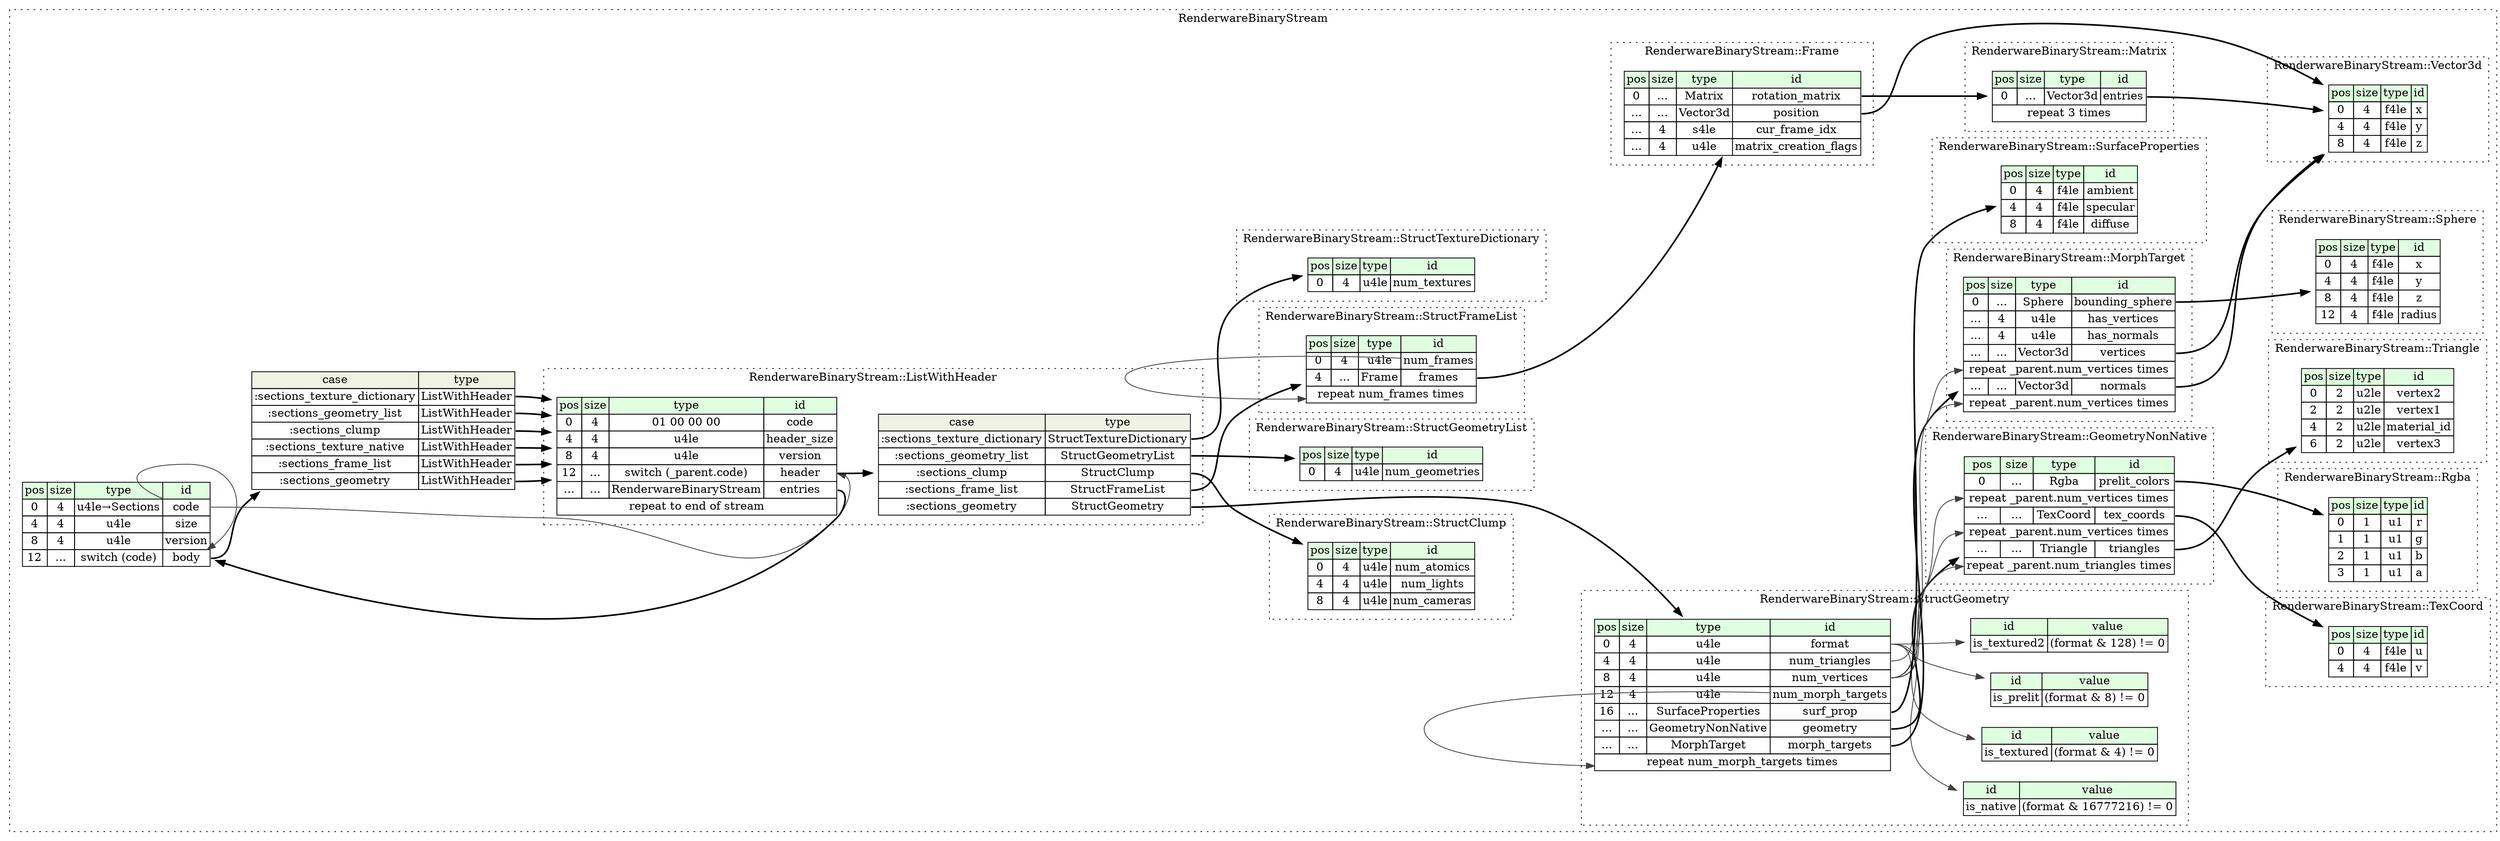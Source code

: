 digraph {
	rankdir=LR;
	node [shape=plaintext];
	subgraph cluster__renderware_binary_stream {
		label="RenderwareBinaryStream";
		graph[style=dotted];

		renderware_binary_stream__seq [label=<<TABLE BORDER="0" CELLBORDER="1" CELLSPACING="0">
			<TR><TD BGCOLOR="#E0FFE0">pos</TD><TD BGCOLOR="#E0FFE0">size</TD><TD BGCOLOR="#E0FFE0">type</TD><TD BGCOLOR="#E0FFE0">id</TD></TR>
			<TR><TD PORT="code_pos">0</TD><TD PORT="code_size">4</TD><TD>u4le→Sections</TD><TD PORT="code_type">code</TD></TR>
			<TR><TD PORT="size_pos">4</TD><TD PORT="size_size">4</TD><TD>u4le</TD><TD PORT="size_type">size</TD></TR>
			<TR><TD PORT="version_pos">8</TD><TD PORT="version_size">4</TD><TD>u4le</TD><TD PORT="version_type">version</TD></TR>
			<TR><TD PORT="body_pos">12</TD><TD PORT="body_size">...</TD><TD>switch (code)</TD><TD PORT="body_type">body</TD></TR>
		</TABLE>>];
renderware_binary_stream__seq_body_switch [label=<<TABLE BORDER="0" CELLBORDER="1" CELLSPACING="0">
	<TR><TD BGCOLOR="#F0F2E4">case</TD><TD BGCOLOR="#F0F2E4">type</TD></TR>
	<TR><TD>:sections_texture_dictionary</TD><TD PORT="case0">ListWithHeader</TD></TR>
	<TR><TD>:sections_geometry_list</TD><TD PORT="case1">ListWithHeader</TD></TR>
	<TR><TD>:sections_clump</TD><TD PORT="case2">ListWithHeader</TD></TR>
	<TR><TD>:sections_texture_native</TD><TD PORT="case3">ListWithHeader</TD></TR>
	<TR><TD>:sections_frame_list</TD><TD PORT="case4">ListWithHeader</TD></TR>
	<TR><TD>:sections_geometry</TD><TD PORT="case5">ListWithHeader</TD></TR>
</TABLE>>];
		subgraph cluster__struct_clump {
			label="RenderwareBinaryStream::StructClump";
			graph[style=dotted];

			struct_clump__seq [label=<<TABLE BORDER="0" CELLBORDER="1" CELLSPACING="0">
				<TR><TD BGCOLOR="#E0FFE0">pos</TD><TD BGCOLOR="#E0FFE0">size</TD><TD BGCOLOR="#E0FFE0">type</TD><TD BGCOLOR="#E0FFE0">id</TD></TR>
				<TR><TD PORT="num_atomics_pos">0</TD><TD PORT="num_atomics_size">4</TD><TD>u4le</TD><TD PORT="num_atomics_type">num_atomics</TD></TR>
				<TR><TD PORT="num_lights_pos">4</TD><TD PORT="num_lights_size">4</TD><TD>u4le</TD><TD PORT="num_lights_type">num_lights</TD></TR>
				<TR><TD PORT="num_cameras_pos">8</TD><TD PORT="num_cameras_size">4</TD><TD>u4le</TD><TD PORT="num_cameras_type">num_cameras</TD></TR>
			</TABLE>>];
		}
		subgraph cluster__struct_geometry {
			label="RenderwareBinaryStream::StructGeometry";
			graph[style=dotted];

			struct_geometry__seq [label=<<TABLE BORDER="0" CELLBORDER="1" CELLSPACING="0">
				<TR><TD BGCOLOR="#E0FFE0">pos</TD><TD BGCOLOR="#E0FFE0">size</TD><TD BGCOLOR="#E0FFE0">type</TD><TD BGCOLOR="#E0FFE0">id</TD></TR>
				<TR><TD PORT="format_pos">0</TD><TD PORT="format_size">4</TD><TD>u4le</TD><TD PORT="format_type">format</TD></TR>
				<TR><TD PORT="num_triangles_pos">4</TD><TD PORT="num_triangles_size">4</TD><TD>u4le</TD><TD PORT="num_triangles_type">num_triangles</TD></TR>
				<TR><TD PORT="num_vertices_pos">8</TD><TD PORT="num_vertices_size">4</TD><TD>u4le</TD><TD PORT="num_vertices_type">num_vertices</TD></TR>
				<TR><TD PORT="num_morph_targets_pos">12</TD><TD PORT="num_morph_targets_size">4</TD><TD>u4le</TD><TD PORT="num_morph_targets_type">num_morph_targets</TD></TR>
				<TR><TD PORT="surf_prop_pos">16</TD><TD PORT="surf_prop_size">...</TD><TD>SurfaceProperties</TD><TD PORT="surf_prop_type">surf_prop</TD></TR>
				<TR><TD PORT="geometry_pos">...</TD><TD PORT="geometry_size">...</TD><TD>GeometryNonNative</TD><TD PORT="geometry_type">geometry</TD></TR>
				<TR><TD PORT="morph_targets_pos">...</TD><TD PORT="morph_targets_size">...</TD><TD>MorphTarget</TD><TD PORT="morph_targets_type">morph_targets</TD></TR>
				<TR><TD COLSPAN="4" PORT="morph_targets__repeat">repeat num_morph_targets times</TD></TR>
			</TABLE>>];
			struct_geometry__inst__is_textured [label=<<TABLE BORDER="0" CELLBORDER="1" CELLSPACING="0">
				<TR><TD BGCOLOR="#E0FFE0">id</TD><TD BGCOLOR="#E0FFE0">value</TD></TR>
				<TR><TD>is_textured</TD><TD>(format &amp; 4) != 0</TD></TR>
			</TABLE>>];
			struct_geometry__inst__is_prelit [label=<<TABLE BORDER="0" CELLBORDER="1" CELLSPACING="0">
				<TR><TD BGCOLOR="#E0FFE0">id</TD><TD BGCOLOR="#E0FFE0">value</TD></TR>
				<TR><TD>is_prelit</TD><TD>(format &amp; 8) != 0</TD></TR>
			</TABLE>>];
			struct_geometry__inst__is_textured2 [label=<<TABLE BORDER="0" CELLBORDER="1" CELLSPACING="0">
				<TR><TD BGCOLOR="#E0FFE0">id</TD><TD BGCOLOR="#E0FFE0">value</TD></TR>
				<TR><TD>is_textured2</TD><TD>(format &amp; 128) != 0</TD></TR>
			</TABLE>>];
			struct_geometry__inst__is_native [label=<<TABLE BORDER="0" CELLBORDER="1" CELLSPACING="0">
				<TR><TD BGCOLOR="#E0FFE0">id</TD><TD BGCOLOR="#E0FFE0">value</TD></TR>
				<TR><TD>is_native</TD><TD>(format &amp; 16777216) != 0</TD></TR>
			</TABLE>>];
		}
		subgraph cluster__geometry_non_native {
			label="RenderwareBinaryStream::GeometryNonNative";
			graph[style=dotted];

			geometry_non_native__seq [label=<<TABLE BORDER="0" CELLBORDER="1" CELLSPACING="0">
				<TR><TD BGCOLOR="#E0FFE0">pos</TD><TD BGCOLOR="#E0FFE0">size</TD><TD BGCOLOR="#E0FFE0">type</TD><TD BGCOLOR="#E0FFE0">id</TD></TR>
				<TR><TD PORT="prelit_colors_pos">0</TD><TD PORT="prelit_colors_size">...</TD><TD>Rgba</TD><TD PORT="prelit_colors_type">prelit_colors</TD></TR>
				<TR><TD COLSPAN="4" PORT="prelit_colors__repeat">repeat _parent.num_vertices times</TD></TR>
				<TR><TD PORT="tex_coords_pos">...</TD><TD PORT="tex_coords_size">...</TD><TD>TexCoord</TD><TD PORT="tex_coords_type">tex_coords</TD></TR>
				<TR><TD COLSPAN="4" PORT="tex_coords__repeat">repeat _parent.num_vertices times</TD></TR>
				<TR><TD PORT="triangles_pos">...</TD><TD PORT="triangles_size">...</TD><TD>Triangle</TD><TD PORT="triangles_type">triangles</TD></TR>
				<TR><TD COLSPAN="4" PORT="triangles__repeat">repeat _parent.num_triangles times</TD></TR>
			</TABLE>>];
		}
		subgraph cluster__struct_geometry_list {
			label="RenderwareBinaryStream::StructGeometryList";
			graph[style=dotted];

			struct_geometry_list__seq [label=<<TABLE BORDER="0" CELLBORDER="1" CELLSPACING="0">
				<TR><TD BGCOLOR="#E0FFE0">pos</TD><TD BGCOLOR="#E0FFE0">size</TD><TD BGCOLOR="#E0FFE0">type</TD><TD BGCOLOR="#E0FFE0">id</TD></TR>
				<TR><TD PORT="num_geometries_pos">0</TD><TD PORT="num_geometries_size">4</TD><TD>u4le</TD><TD PORT="num_geometries_type">num_geometries</TD></TR>
			</TABLE>>];
		}
		subgraph cluster__rgba {
			label="RenderwareBinaryStream::Rgba";
			graph[style=dotted];

			rgba__seq [label=<<TABLE BORDER="0" CELLBORDER="1" CELLSPACING="0">
				<TR><TD BGCOLOR="#E0FFE0">pos</TD><TD BGCOLOR="#E0FFE0">size</TD><TD BGCOLOR="#E0FFE0">type</TD><TD BGCOLOR="#E0FFE0">id</TD></TR>
				<TR><TD PORT="r_pos">0</TD><TD PORT="r_size">1</TD><TD>u1</TD><TD PORT="r_type">r</TD></TR>
				<TR><TD PORT="g_pos">1</TD><TD PORT="g_size">1</TD><TD>u1</TD><TD PORT="g_type">g</TD></TR>
				<TR><TD PORT="b_pos">2</TD><TD PORT="b_size">1</TD><TD>u1</TD><TD PORT="b_type">b</TD></TR>
				<TR><TD PORT="a_pos">3</TD><TD PORT="a_size">1</TD><TD>u1</TD><TD PORT="a_type">a</TD></TR>
			</TABLE>>];
		}
		subgraph cluster__sphere {
			label="RenderwareBinaryStream::Sphere";
			graph[style=dotted];

			sphere__seq [label=<<TABLE BORDER="0" CELLBORDER="1" CELLSPACING="0">
				<TR><TD BGCOLOR="#E0FFE0">pos</TD><TD BGCOLOR="#E0FFE0">size</TD><TD BGCOLOR="#E0FFE0">type</TD><TD BGCOLOR="#E0FFE0">id</TD></TR>
				<TR><TD PORT="x_pos">0</TD><TD PORT="x_size">4</TD><TD>f4le</TD><TD PORT="x_type">x</TD></TR>
				<TR><TD PORT="y_pos">4</TD><TD PORT="y_size">4</TD><TD>f4le</TD><TD PORT="y_type">y</TD></TR>
				<TR><TD PORT="z_pos">8</TD><TD PORT="z_size">4</TD><TD>f4le</TD><TD PORT="z_type">z</TD></TR>
				<TR><TD PORT="radius_pos">12</TD><TD PORT="radius_size">4</TD><TD>f4le</TD><TD PORT="radius_type">radius</TD></TR>
			</TABLE>>];
		}
		subgraph cluster__morph_target {
			label="RenderwareBinaryStream::MorphTarget";
			graph[style=dotted];

			morph_target__seq [label=<<TABLE BORDER="0" CELLBORDER="1" CELLSPACING="0">
				<TR><TD BGCOLOR="#E0FFE0">pos</TD><TD BGCOLOR="#E0FFE0">size</TD><TD BGCOLOR="#E0FFE0">type</TD><TD BGCOLOR="#E0FFE0">id</TD></TR>
				<TR><TD PORT="bounding_sphere_pos">0</TD><TD PORT="bounding_sphere_size">...</TD><TD>Sphere</TD><TD PORT="bounding_sphere_type">bounding_sphere</TD></TR>
				<TR><TD PORT="has_vertices_pos">...</TD><TD PORT="has_vertices_size">4</TD><TD>u4le</TD><TD PORT="has_vertices_type">has_vertices</TD></TR>
				<TR><TD PORT="has_normals_pos">...</TD><TD PORT="has_normals_size">4</TD><TD>u4le</TD><TD PORT="has_normals_type">has_normals</TD></TR>
				<TR><TD PORT="vertices_pos">...</TD><TD PORT="vertices_size">...</TD><TD>Vector3d</TD><TD PORT="vertices_type">vertices</TD></TR>
				<TR><TD COLSPAN="4" PORT="vertices__repeat">repeat _parent.num_vertices times</TD></TR>
				<TR><TD PORT="normals_pos">...</TD><TD PORT="normals_size">...</TD><TD>Vector3d</TD><TD PORT="normals_type">normals</TD></TR>
				<TR><TD COLSPAN="4" PORT="normals__repeat">repeat _parent.num_vertices times</TD></TR>
			</TABLE>>];
		}
		subgraph cluster__surface_properties {
			label="RenderwareBinaryStream::SurfaceProperties";
			graph[style=dotted];

			surface_properties__seq [label=<<TABLE BORDER="0" CELLBORDER="1" CELLSPACING="0">
				<TR><TD BGCOLOR="#E0FFE0">pos</TD><TD BGCOLOR="#E0FFE0">size</TD><TD BGCOLOR="#E0FFE0">type</TD><TD BGCOLOR="#E0FFE0">id</TD></TR>
				<TR><TD PORT="ambient_pos">0</TD><TD PORT="ambient_size">4</TD><TD>f4le</TD><TD PORT="ambient_type">ambient</TD></TR>
				<TR><TD PORT="specular_pos">4</TD><TD PORT="specular_size">4</TD><TD>f4le</TD><TD PORT="specular_type">specular</TD></TR>
				<TR><TD PORT="diffuse_pos">8</TD><TD PORT="diffuse_size">4</TD><TD>f4le</TD><TD PORT="diffuse_type">diffuse</TD></TR>
			</TABLE>>];
		}
		subgraph cluster__struct_frame_list {
			label="RenderwareBinaryStream::StructFrameList";
			graph[style=dotted];

			struct_frame_list__seq [label=<<TABLE BORDER="0" CELLBORDER="1" CELLSPACING="0">
				<TR><TD BGCOLOR="#E0FFE0">pos</TD><TD BGCOLOR="#E0FFE0">size</TD><TD BGCOLOR="#E0FFE0">type</TD><TD BGCOLOR="#E0FFE0">id</TD></TR>
				<TR><TD PORT="num_frames_pos">0</TD><TD PORT="num_frames_size">4</TD><TD>u4le</TD><TD PORT="num_frames_type">num_frames</TD></TR>
				<TR><TD PORT="frames_pos">4</TD><TD PORT="frames_size">...</TD><TD>Frame</TD><TD PORT="frames_type">frames</TD></TR>
				<TR><TD COLSPAN="4" PORT="frames__repeat">repeat num_frames times</TD></TR>
			</TABLE>>];
		}
		subgraph cluster__matrix {
			label="RenderwareBinaryStream::Matrix";
			graph[style=dotted];

			matrix__seq [label=<<TABLE BORDER="0" CELLBORDER="1" CELLSPACING="0">
				<TR><TD BGCOLOR="#E0FFE0">pos</TD><TD BGCOLOR="#E0FFE0">size</TD><TD BGCOLOR="#E0FFE0">type</TD><TD BGCOLOR="#E0FFE0">id</TD></TR>
				<TR><TD PORT="entries_pos">0</TD><TD PORT="entries_size">...</TD><TD>Vector3d</TD><TD PORT="entries_type">entries</TD></TR>
				<TR><TD COLSPAN="4" PORT="entries__repeat">repeat 3 times</TD></TR>
			</TABLE>>];
		}
		subgraph cluster__vector_3d {
			label="RenderwareBinaryStream::Vector3d";
			graph[style=dotted];

			vector_3d__seq [label=<<TABLE BORDER="0" CELLBORDER="1" CELLSPACING="0">
				<TR><TD BGCOLOR="#E0FFE0">pos</TD><TD BGCOLOR="#E0FFE0">size</TD><TD BGCOLOR="#E0FFE0">type</TD><TD BGCOLOR="#E0FFE0">id</TD></TR>
				<TR><TD PORT="x_pos">0</TD><TD PORT="x_size">4</TD><TD>f4le</TD><TD PORT="x_type">x</TD></TR>
				<TR><TD PORT="y_pos">4</TD><TD PORT="y_size">4</TD><TD>f4le</TD><TD PORT="y_type">y</TD></TR>
				<TR><TD PORT="z_pos">8</TD><TD PORT="z_size">4</TD><TD>f4le</TD><TD PORT="z_type">z</TD></TR>
			</TABLE>>];
		}
		subgraph cluster__list_with_header {
			label="RenderwareBinaryStream::ListWithHeader";
			graph[style=dotted];

			list_with_header__seq [label=<<TABLE BORDER="0" CELLBORDER="1" CELLSPACING="0">
				<TR><TD BGCOLOR="#E0FFE0">pos</TD><TD BGCOLOR="#E0FFE0">size</TD><TD BGCOLOR="#E0FFE0">type</TD><TD BGCOLOR="#E0FFE0">id</TD></TR>
				<TR><TD PORT="code_pos">0</TD><TD PORT="code_size">4</TD><TD>01 00 00 00</TD><TD PORT="code_type">code</TD></TR>
				<TR><TD PORT="header_size_pos">4</TD><TD PORT="header_size_size">4</TD><TD>u4le</TD><TD PORT="header_size_type">header_size</TD></TR>
				<TR><TD PORT="version_pos">8</TD><TD PORT="version_size">4</TD><TD>u4le</TD><TD PORT="version_type">version</TD></TR>
				<TR><TD PORT="header_pos">12</TD><TD PORT="header_size">...</TD><TD>switch (_parent.code)</TD><TD PORT="header_type">header</TD></TR>
				<TR><TD PORT="entries_pos">...</TD><TD PORT="entries_size">...</TD><TD>RenderwareBinaryStream</TD><TD PORT="entries_type">entries</TD></TR>
				<TR><TD COLSPAN="4" PORT="entries__repeat">repeat to end of stream</TD></TR>
			</TABLE>>];
list_with_header__seq_header_switch [label=<<TABLE BORDER="0" CELLBORDER="1" CELLSPACING="0">
	<TR><TD BGCOLOR="#F0F2E4">case</TD><TD BGCOLOR="#F0F2E4">type</TD></TR>
	<TR><TD>:sections_texture_dictionary</TD><TD PORT="case0">StructTextureDictionary</TD></TR>
	<TR><TD>:sections_geometry_list</TD><TD PORT="case1">StructGeometryList</TD></TR>
	<TR><TD>:sections_clump</TD><TD PORT="case2">StructClump</TD></TR>
	<TR><TD>:sections_frame_list</TD><TD PORT="case3">StructFrameList</TD></TR>
	<TR><TD>:sections_geometry</TD><TD PORT="case4">StructGeometry</TD></TR>
</TABLE>>];
		}
		subgraph cluster__triangle {
			label="RenderwareBinaryStream::Triangle";
			graph[style=dotted];

			triangle__seq [label=<<TABLE BORDER="0" CELLBORDER="1" CELLSPACING="0">
				<TR><TD BGCOLOR="#E0FFE0">pos</TD><TD BGCOLOR="#E0FFE0">size</TD><TD BGCOLOR="#E0FFE0">type</TD><TD BGCOLOR="#E0FFE0">id</TD></TR>
				<TR><TD PORT="vertex2_pos">0</TD><TD PORT="vertex2_size">2</TD><TD>u2le</TD><TD PORT="vertex2_type">vertex2</TD></TR>
				<TR><TD PORT="vertex1_pos">2</TD><TD PORT="vertex1_size">2</TD><TD>u2le</TD><TD PORT="vertex1_type">vertex1</TD></TR>
				<TR><TD PORT="material_id_pos">4</TD><TD PORT="material_id_size">2</TD><TD>u2le</TD><TD PORT="material_id_type">material_id</TD></TR>
				<TR><TD PORT="vertex3_pos">6</TD><TD PORT="vertex3_size">2</TD><TD>u2le</TD><TD PORT="vertex3_type">vertex3</TD></TR>
			</TABLE>>];
		}
		subgraph cluster__frame {
			label="RenderwareBinaryStream::Frame";
			graph[style=dotted];

			frame__seq [label=<<TABLE BORDER="0" CELLBORDER="1" CELLSPACING="0">
				<TR><TD BGCOLOR="#E0FFE0">pos</TD><TD BGCOLOR="#E0FFE0">size</TD><TD BGCOLOR="#E0FFE0">type</TD><TD BGCOLOR="#E0FFE0">id</TD></TR>
				<TR><TD PORT="rotation_matrix_pos">0</TD><TD PORT="rotation_matrix_size">...</TD><TD>Matrix</TD><TD PORT="rotation_matrix_type">rotation_matrix</TD></TR>
				<TR><TD PORT="position_pos">...</TD><TD PORT="position_size">...</TD><TD>Vector3d</TD><TD PORT="position_type">position</TD></TR>
				<TR><TD PORT="cur_frame_idx_pos">...</TD><TD PORT="cur_frame_idx_size">4</TD><TD>s4le</TD><TD PORT="cur_frame_idx_type">cur_frame_idx</TD></TR>
				<TR><TD PORT="matrix_creation_flags_pos">...</TD><TD PORT="matrix_creation_flags_size">4</TD><TD>u4le</TD><TD PORT="matrix_creation_flags_type">matrix_creation_flags</TD></TR>
			</TABLE>>];
		}
		subgraph cluster__tex_coord {
			label="RenderwareBinaryStream::TexCoord";
			graph[style=dotted];

			tex_coord__seq [label=<<TABLE BORDER="0" CELLBORDER="1" CELLSPACING="0">
				<TR><TD BGCOLOR="#E0FFE0">pos</TD><TD BGCOLOR="#E0FFE0">size</TD><TD BGCOLOR="#E0FFE0">type</TD><TD BGCOLOR="#E0FFE0">id</TD></TR>
				<TR><TD PORT="u_pos">0</TD><TD PORT="u_size">4</TD><TD>f4le</TD><TD PORT="u_type">u</TD></TR>
				<TR><TD PORT="v_pos">4</TD><TD PORT="v_size">4</TD><TD>f4le</TD><TD PORT="v_type">v</TD></TR>
			</TABLE>>];
		}
		subgraph cluster__struct_texture_dictionary {
			label="RenderwareBinaryStream::StructTextureDictionary";
			graph[style=dotted];

			struct_texture_dictionary__seq [label=<<TABLE BORDER="0" CELLBORDER="1" CELLSPACING="0">
				<TR><TD BGCOLOR="#E0FFE0">pos</TD><TD BGCOLOR="#E0FFE0">size</TD><TD BGCOLOR="#E0FFE0">type</TD><TD BGCOLOR="#E0FFE0">id</TD></TR>
				<TR><TD PORT="num_textures_pos">0</TD><TD PORT="num_textures_size">4</TD><TD>u4le</TD><TD PORT="num_textures_type">num_textures</TD></TR>
			</TABLE>>];
		}
	}
	renderware_binary_stream__seq:body_type -> renderware_binary_stream__seq_body_switch [style=bold];
	renderware_binary_stream__seq_body_switch:case0 -> list_with_header__seq [style=bold];
	renderware_binary_stream__seq_body_switch:case1 -> list_with_header__seq [style=bold];
	renderware_binary_stream__seq_body_switch:case2 -> list_with_header__seq [style=bold];
	renderware_binary_stream__seq_body_switch:case3 -> list_with_header__seq [style=bold];
	renderware_binary_stream__seq_body_switch:case4 -> list_with_header__seq [style=bold];
	renderware_binary_stream__seq_body_switch:case5 -> list_with_header__seq [style=bold];
	renderware_binary_stream__seq:code_type -> renderware_binary_stream__seq:body_type [color="#404040"];
	struct_geometry__seq:surf_prop_type -> surface_properties__seq [style=bold];
	struct_geometry__seq:geometry_type -> geometry_non_native__seq [style=bold];
	struct_geometry__seq:morph_targets_type -> morph_target__seq [style=bold];
	struct_geometry__seq:num_morph_targets_type -> struct_geometry__seq:morph_targets__repeat [color="#404040"];
	struct_geometry__seq:format_type -> struct_geometry__inst__is_textured [color="#404040"];
	struct_geometry__seq:format_type -> struct_geometry__inst__is_prelit [color="#404040"];
	struct_geometry__seq:format_type -> struct_geometry__inst__is_textured2 [color="#404040"];
	struct_geometry__seq:format_type -> struct_geometry__inst__is_native [color="#404040"];
	geometry_non_native__seq:prelit_colors_type -> rgba__seq [style=bold];
	struct_geometry__seq:num_vertices_type -> geometry_non_native__seq:prelit_colors__repeat [color="#404040"];
	geometry_non_native__seq:tex_coords_type -> tex_coord__seq [style=bold];
	struct_geometry__seq:num_vertices_type -> geometry_non_native__seq:tex_coords__repeat [color="#404040"];
	geometry_non_native__seq:triangles_type -> triangle__seq [style=bold];
	struct_geometry__seq:num_triangles_type -> geometry_non_native__seq:triangles__repeat [color="#404040"];
	morph_target__seq:bounding_sphere_type -> sphere__seq [style=bold];
	morph_target__seq:vertices_type -> vector_3d__seq [style=bold];
	struct_geometry__seq:num_vertices_type -> morph_target__seq:vertices__repeat [color="#404040"];
	morph_target__seq:normals_type -> vector_3d__seq [style=bold];
	struct_geometry__seq:num_vertices_type -> morph_target__seq:normals__repeat [color="#404040"];
	struct_frame_list__seq:frames_type -> frame__seq [style=bold];
	struct_frame_list__seq:num_frames_type -> struct_frame_list__seq:frames__repeat [color="#404040"];
	matrix__seq:entries_type -> vector_3d__seq [style=bold];
	list_with_header__seq:header_type -> list_with_header__seq_header_switch [style=bold];
	list_with_header__seq_header_switch:case0 -> struct_texture_dictionary__seq [style=bold];
	list_with_header__seq_header_switch:case1 -> struct_geometry_list__seq [style=bold];
	list_with_header__seq_header_switch:case2 -> struct_clump__seq [style=bold];
	list_with_header__seq_header_switch:case3 -> struct_frame_list__seq [style=bold];
	list_with_header__seq_header_switch:case4 -> struct_geometry__seq [style=bold];
	renderware_binary_stream__seq:code_type -> list_with_header__seq:header_type [color="#404040"];
	list_with_header__seq:entries_type -> renderware_binary_stream__seq [style=bold];
	frame__seq:rotation_matrix_type -> matrix__seq [style=bold];
	frame__seq:position_type -> vector_3d__seq [style=bold];
}
